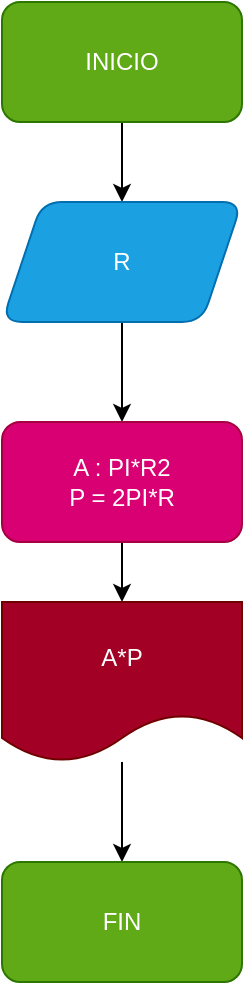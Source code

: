 <mxfile>
    <diagram id="Yt7s88rUCvaxSWIUyvfB" name="Página-1">
        <mxGraphModel dx="643" dy="411" grid="1" gridSize="10" guides="1" tooltips="1" connect="1" arrows="1" fold="1" page="1" pageScale="1" pageWidth="827" pageHeight="1169" math="0" shadow="0">
            <root>
                <mxCell id="0"/>
                <mxCell id="1" parent="0"/>
                <mxCell id="4" value="" style="edgeStyle=none;html=1;" edge="1" parent="1" source="2" target="3">
                    <mxGeometry relative="1" as="geometry"/>
                </mxCell>
                <mxCell id="2" value="INICIO" style="rounded=1;whiteSpace=wrap;html=1;fillColor=#60a917;fontColor=#ffffff;strokeColor=#2D7600;" vertex="1" parent="1">
                    <mxGeometry x="260" y="60" width="120" height="60" as="geometry"/>
                </mxCell>
                <mxCell id="6" value="" style="edgeStyle=none;html=1;" edge="1" parent="1" source="3" target="5">
                    <mxGeometry relative="1" as="geometry"/>
                </mxCell>
                <mxCell id="3" value="R" style="shape=parallelogram;perimeter=parallelogramPerimeter;whiteSpace=wrap;html=1;fixedSize=1;rounded=1;fillColor=#1ba1e2;fontColor=#ffffff;strokeColor=#006EAF;" vertex="1" parent="1">
                    <mxGeometry x="260" y="160" width="120" height="60" as="geometry"/>
                </mxCell>
                <mxCell id="8" value="" style="edgeStyle=none;html=1;" edge="1" parent="1" source="5" target="7">
                    <mxGeometry relative="1" as="geometry"/>
                </mxCell>
                <mxCell id="5" value="A : PI*R2&lt;br&gt;P = 2PI*R" style="whiteSpace=wrap;html=1;rounded=1;fillColor=#d80073;fontColor=#ffffff;strokeColor=#A50040;" vertex="1" parent="1">
                    <mxGeometry x="260" y="270" width="120" height="60" as="geometry"/>
                </mxCell>
                <mxCell id="10" value="" style="edgeStyle=none;html=1;" edge="1" parent="1" source="7" target="9">
                    <mxGeometry relative="1" as="geometry"/>
                </mxCell>
                <mxCell id="7" value="A*P" style="shape=document;whiteSpace=wrap;html=1;boundedLbl=1;rounded=1;fillColor=#a20025;fontColor=#ffffff;strokeColor=#6F0000;" vertex="1" parent="1">
                    <mxGeometry x="260" y="360" width="120" height="80" as="geometry"/>
                </mxCell>
                <mxCell id="9" value="FIN" style="whiteSpace=wrap;html=1;rounded=1;fillColor=#60a917;fontColor=#ffffff;strokeColor=#2D7600;" vertex="1" parent="1">
                    <mxGeometry x="260" y="490" width="120" height="60" as="geometry"/>
                </mxCell>
            </root>
        </mxGraphModel>
    </diagram>
</mxfile>